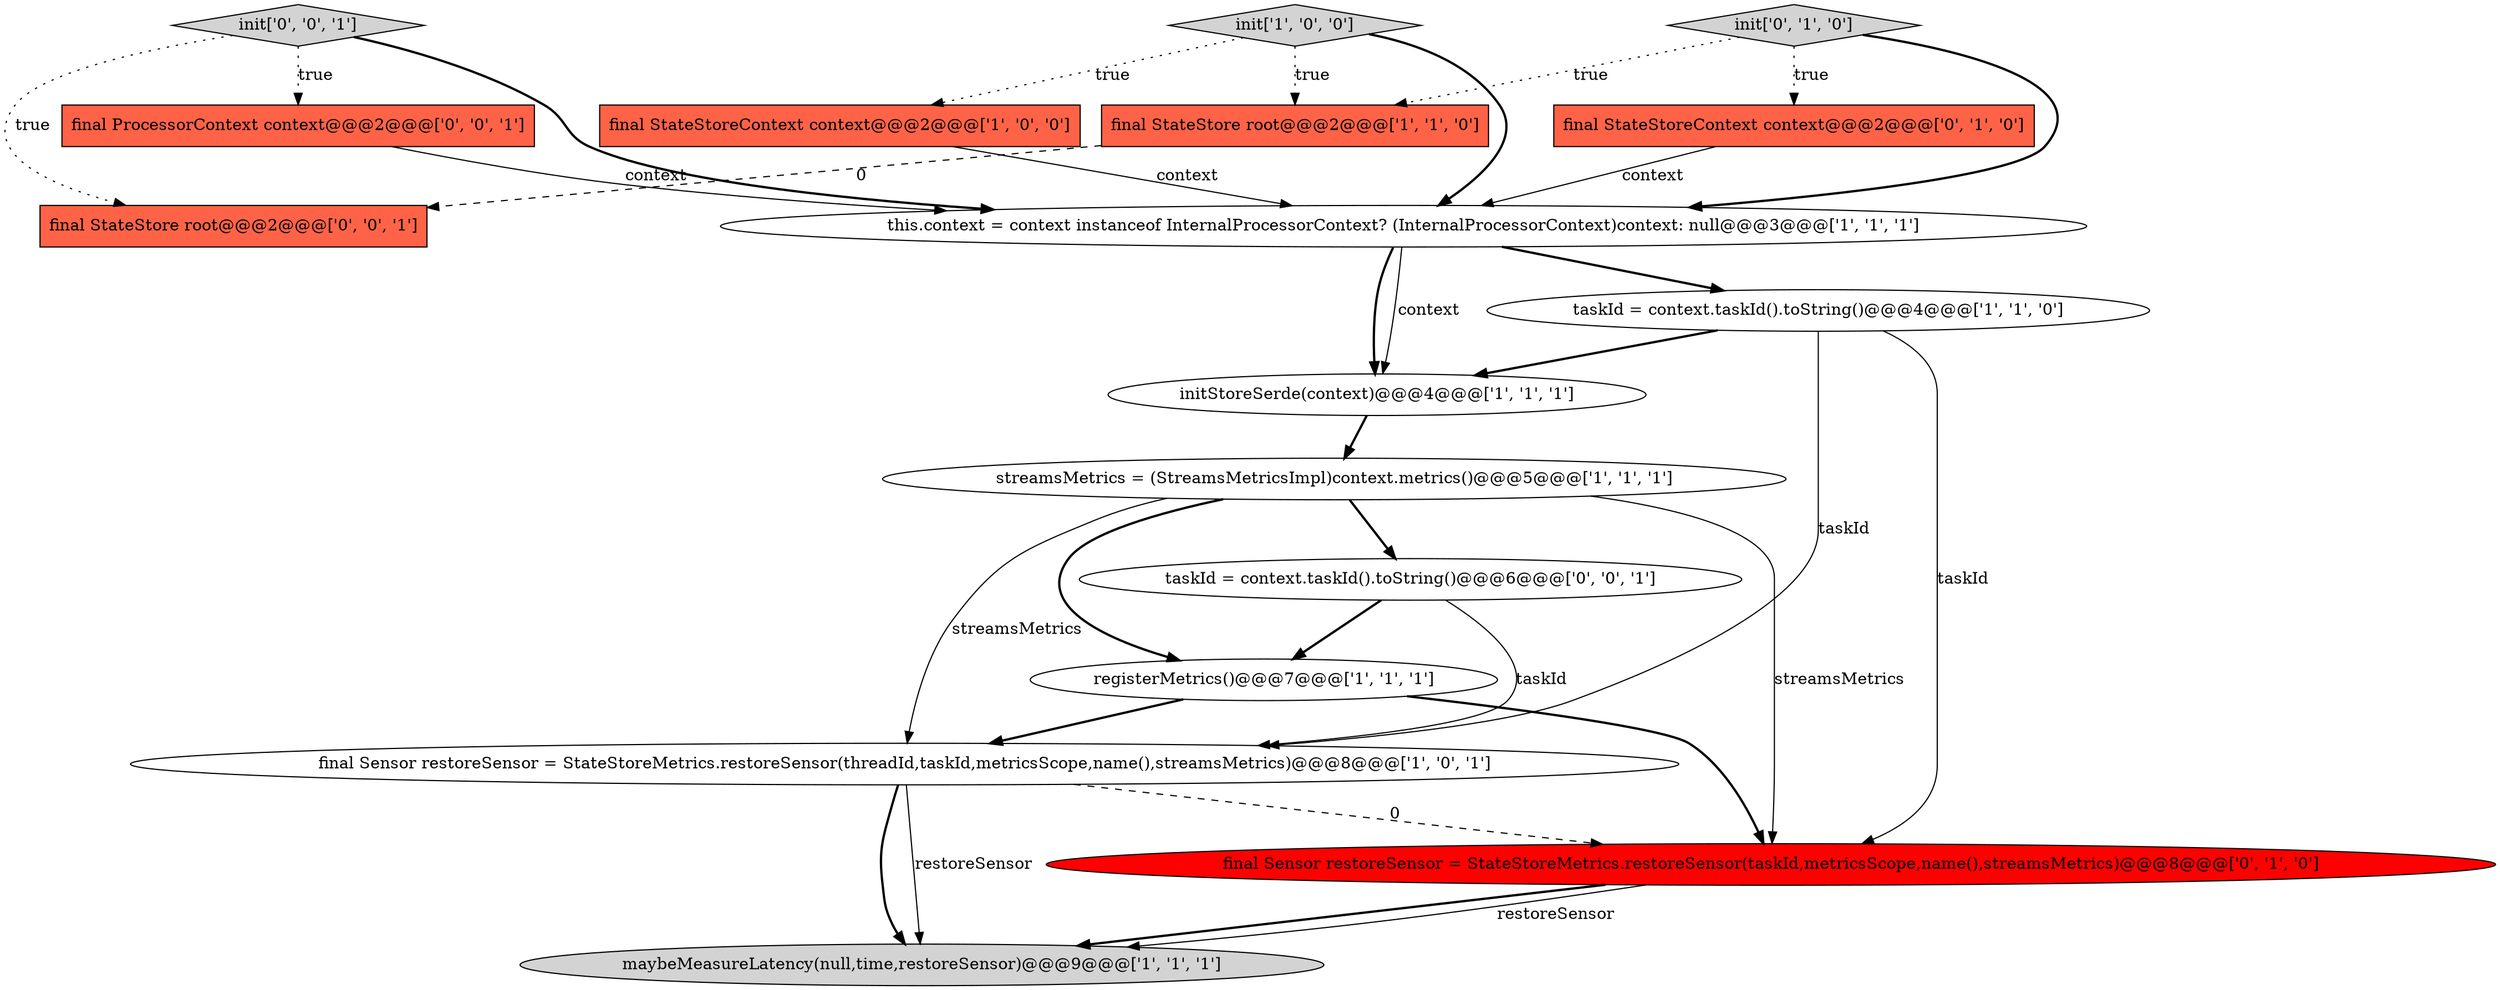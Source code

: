 digraph {
3 [style = filled, label = "maybeMeasureLatency(null,time,restoreSensor)@@@9@@@['1', '1', '1']", fillcolor = lightgray, shape = ellipse image = "AAA0AAABBB1BBB"];
5 [style = filled, label = "taskId = context.taskId().toString()@@@4@@@['1', '1', '0']", fillcolor = white, shape = ellipse image = "AAA0AAABBB1BBB"];
12 [style = filled, label = "init['0', '1', '0']", fillcolor = lightgray, shape = diamond image = "AAA0AAABBB2BBB"];
10 [style = filled, label = "final Sensor restoreSensor = StateStoreMetrics.restoreSensor(taskId,metricsScope,name(),streamsMetrics)@@@8@@@['0', '1', '0']", fillcolor = red, shape = ellipse image = "AAA1AAABBB2BBB"];
15 [style = filled, label = "taskId = context.taskId().toString()@@@6@@@['0', '0', '1']", fillcolor = white, shape = ellipse image = "AAA0AAABBB3BBB"];
11 [style = filled, label = "final StateStoreContext context@@@2@@@['0', '1', '0']", fillcolor = tomato, shape = box image = "AAA0AAABBB2BBB"];
6 [style = filled, label = "final StateStore root@@@2@@@['1', '1', '0']", fillcolor = tomato, shape = box image = "AAA0AAABBB1BBB"];
13 [style = filled, label = "final ProcessorContext context@@@2@@@['0', '0', '1']", fillcolor = tomato, shape = box image = "AAA0AAABBB3BBB"];
16 [style = filled, label = "init['0', '0', '1']", fillcolor = lightgray, shape = diamond image = "AAA0AAABBB3BBB"];
7 [style = filled, label = "registerMetrics()@@@7@@@['1', '1', '1']", fillcolor = white, shape = ellipse image = "AAA0AAABBB1BBB"];
1 [style = filled, label = "final StateStoreContext context@@@2@@@['1', '0', '0']", fillcolor = tomato, shape = box image = "AAA0AAABBB1BBB"];
0 [style = filled, label = "initStoreSerde(context)@@@4@@@['1', '1', '1']", fillcolor = white, shape = ellipse image = "AAA0AAABBB1BBB"];
2 [style = filled, label = "streamsMetrics = (StreamsMetricsImpl)context.metrics()@@@5@@@['1', '1', '1']", fillcolor = white, shape = ellipse image = "AAA0AAABBB1BBB"];
8 [style = filled, label = "init['1', '0', '0']", fillcolor = lightgray, shape = diamond image = "AAA0AAABBB1BBB"];
4 [style = filled, label = "final Sensor restoreSensor = StateStoreMetrics.restoreSensor(threadId,taskId,metricsScope,name(),streamsMetrics)@@@8@@@['1', '0', '1']", fillcolor = white, shape = ellipse image = "AAA0AAABBB1BBB"];
14 [style = filled, label = "final StateStore root@@@2@@@['0', '0', '1']", fillcolor = tomato, shape = box image = "AAA0AAABBB3BBB"];
9 [style = filled, label = "this.context = context instanceof InternalProcessorContext? (InternalProcessorContext)context: null@@@3@@@['1', '1', '1']", fillcolor = white, shape = ellipse image = "AAA0AAABBB1BBB"];
4->3 [style = bold, label=""];
1->9 [style = solid, label="context"];
5->10 [style = solid, label="taskId"];
9->0 [style = bold, label=""];
15->7 [style = bold, label=""];
16->13 [style = dotted, label="true"];
4->3 [style = solid, label="restoreSensor"];
7->10 [style = bold, label=""];
9->0 [style = solid, label="context"];
0->2 [style = bold, label=""];
2->10 [style = solid, label="streamsMetrics"];
13->9 [style = solid, label="context"];
10->3 [style = bold, label=""];
15->4 [style = solid, label="taskId"];
7->4 [style = bold, label=""];
2->4 [style = solid, label="streamsMetrics"];
6->14 [style = dashed, label="0"];
12->9 [style = bold, label=""];
5->4 [style = solid, label="taskId"];
12->11 [style = dotted, label="true"];
8->1 [style = dotted, label="true"];
11->9 [style = solid, label="context"];
8->6 [style = dotted, label="true"];
5->0 [style = bold, label=""];
12->6 [style = dotted, label="true"];
2->15 [style = bold, label=""];
16->14 [style = dotted, label="true"];
8->9 [style = bold, label=""];
9->5 [style = bold, label=""];
2->7 [style = bold, label=""];
4->10 [style = dashed, label="0"];
10->3 [style = solid, label="restoreSensor"];
16->9 [style = bold, label=""];
}
